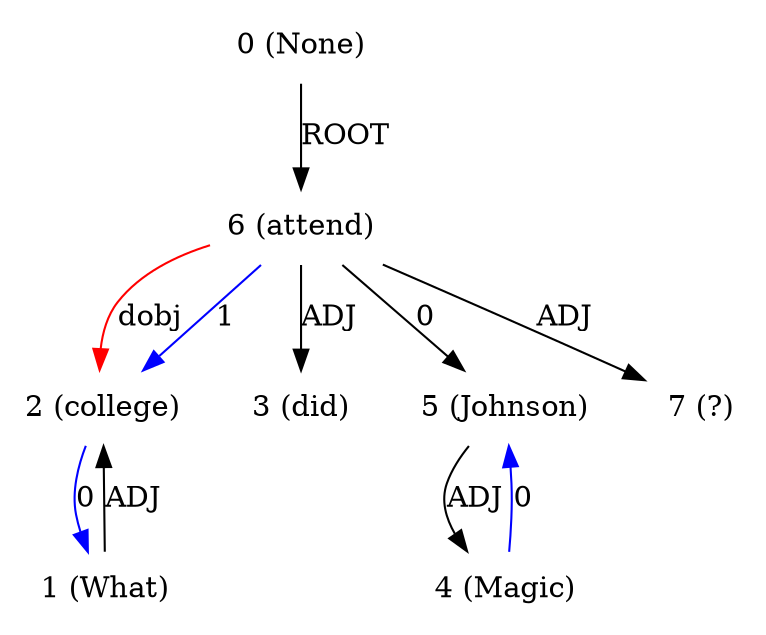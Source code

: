 digraph G{
edge [dir=forward]
node [shape=plaintext]

0 [label="0 (None)"]
0 -> 6 [label="ROOT"]
1 [label="1 (What)"]
1 -> 2 [label="ADJ"]
2 [label="2 (college)"]
2 -> 1 [label="0", color="blue"]
6 -> 2 [label="dobj", color="red"]
3 [label="3 (did)"]
4 [label="4 (Magic)"]
4 -> 5 [label="0", color="blue"]
5 [label="5 (Johnson)"]
5 -> 4 [label="ADJ"]
6 [label="6 (attend)"]
6 -> 2 [label="1", color="blue"]
6 -> 5 [label="0"]
6 -> 3 [label="ADJ"]
6 -> 7 [label="ADJ"]
7 [label="7 (?)"]
}

